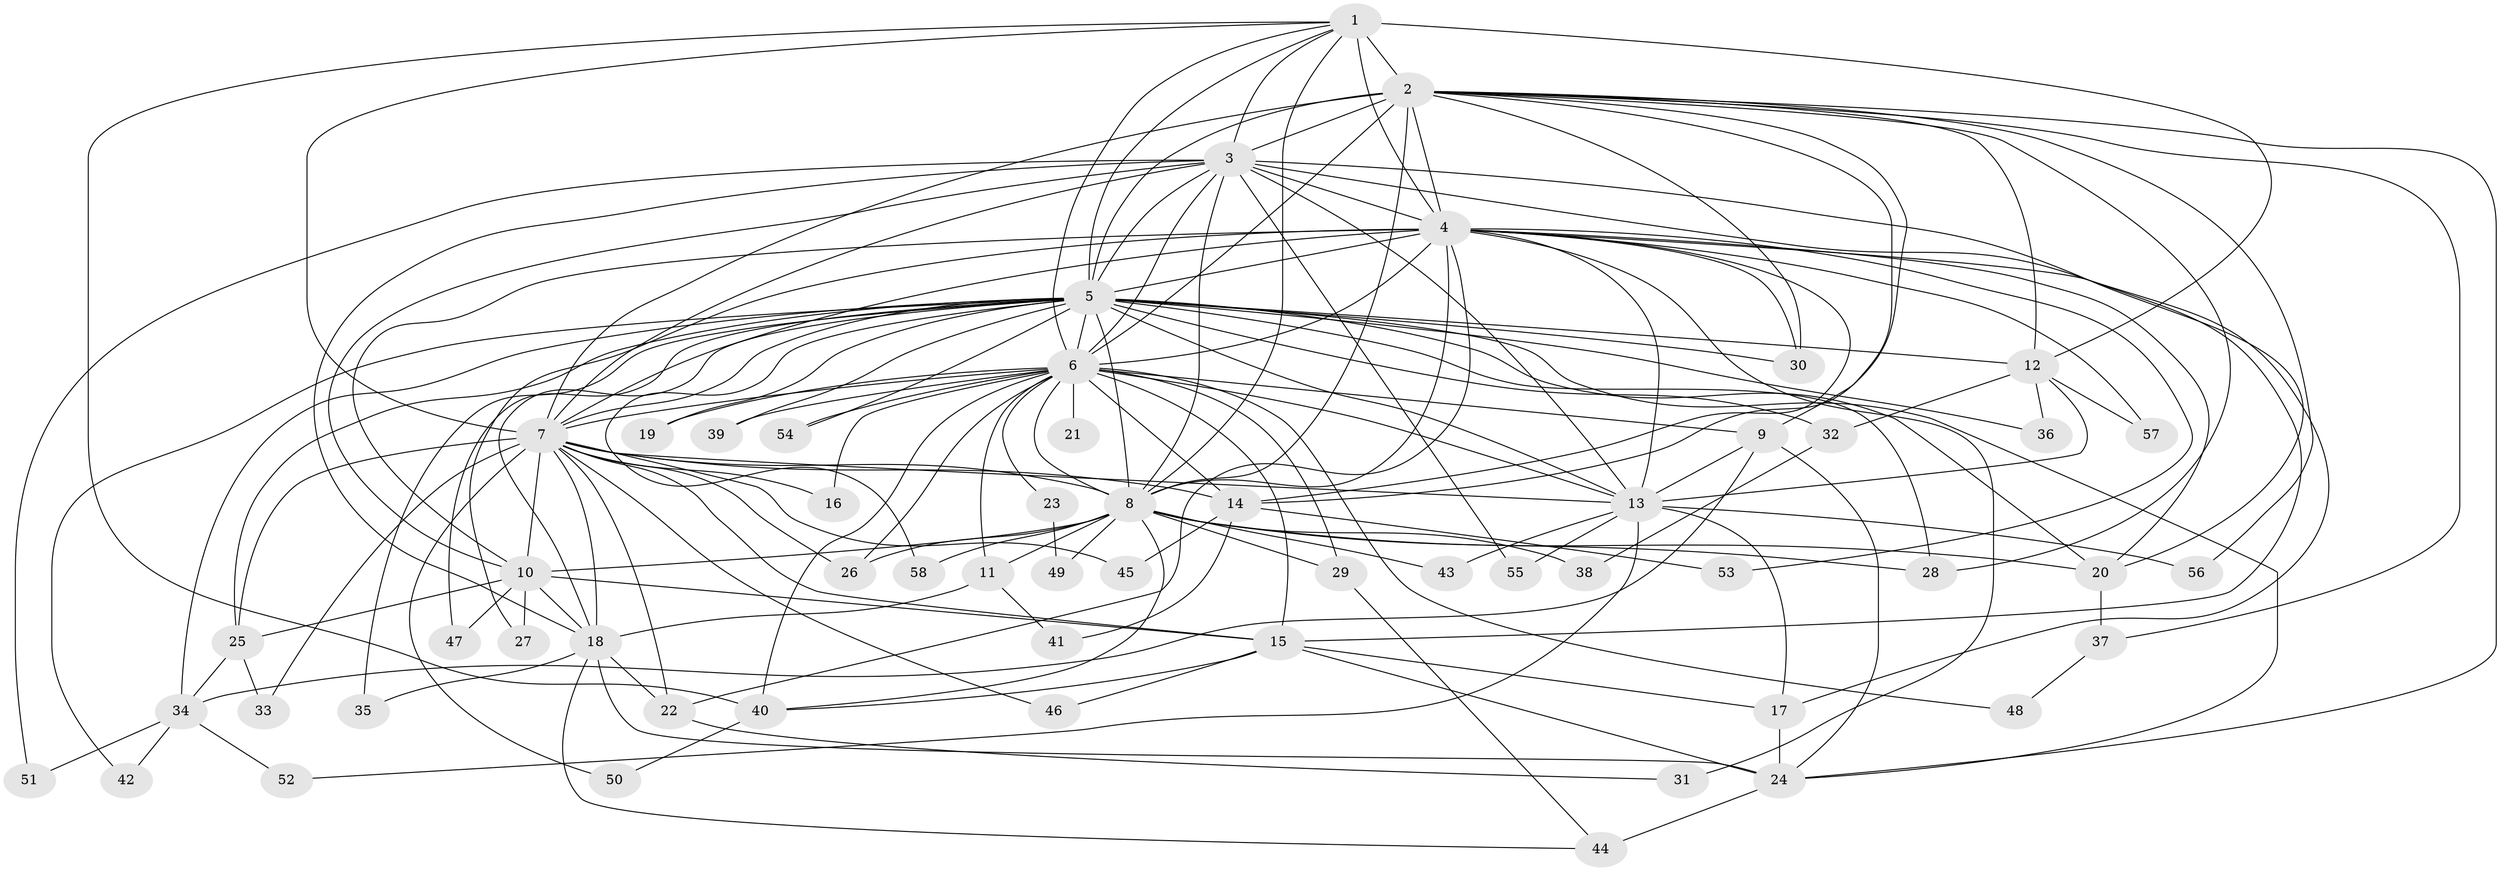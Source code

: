// original degree distribution, {21: 0.008620689655172414, 17: 0.017241379310344827, 15: 0.008620689655172414, 14: 0.008620689655172414, 28: 0.008620689655172414, 29: 0.008620689655172414, 27: 0.008620689655172414, 23: 0.008620689655172414, 12: 0.008620689655172414, 5: 0.034482758620689655, 6: 0.034482758620689655, 4: 0.0603448275862069, 3: 0.1810344827586207, 8: 0.017241379310344827, 2: 0.5517241379310345, 11: 0.008620689655172414, 7: 0.02586206896551724}
// Generated by graph-tools (version 1.1) at 2025/34/03/09/25 02:34:57]
// undirected, 58 vertices, 157 edges
graph export_dot {
graph [start="1"]
  node [color=gray90,style=filled];
  1;
  2;
  3;
  4;
  5;
  6;
  7;
  8;
  9;
  10;
  11;
  12;
  13;
  14;
  15;
  16;
  17;
  18;
  19;
  20;
  21;
  22;
  23;
  24;
  25;
  26;
  27;
  28;
  29;
  30;
  31;
  32;
  33;
  34;
  35;
  36;
  37;
  38;
  39;
  40;
  41;
  42;
  43;
  44;
  45;
  46;
  47;
  48;
  49;
  50;
  51;
  52;
  53;
  54;
  55;
  56;
  57;
  58;
  1 -- 2 [weight=3.0];
  1 -- 3 [weight=2.0];
  1 -- 4 [weight=10.0];
  1 -- 5 [weight=1.0];
  1 -- 6 [weight=1.0];
  1 -- 7 [weight=1.0];
  1 -- 8 [weight=1.0];
  1 -- 12 [weight=1.0];
  1 -- 40 [weight=1.0];
  2 -- 3 [weight=4.0];
  2 -- 4 [weight=2.0];
  2 -- 5 [weight=2.0];
  2 -- 6 [weight=2.0];
  2 -- 7 [weight=3.0];
  2 -- 8 [weight=3.0];
  2 -- 9 [weight=1.0];
  2 -- 12 [weight=2.0];
  2 -- 14 [weight=1.0];
  2 -- 24 [weight=1.0];
  2 -- 28 [weight=1.0];
  2 -- 30 [weight=1.0];
  2 -- 37 [weight=1.0];
  2 -- 56 [weight=1.0];
  3 -- 4 [weight=2.0];
  3 -- 5 [weight=2.0];
  3 -- 6 [weight=2.0];
  3 -- 7 [weight=2.0];
  3 -- 8 [weight=3.0];
  3 -- 10 [weight=1.0];
  3 -- 13 [weight=2.0];
  3 -- 15 [weight=1.0];
  3 -- 18 [weight=1.0];
  3 -- 20 [weight=1.0];
  3 -- 51 [weight=1.0];
  3 -- 55 [weight=1.0];
  4 -- 5 [weight=1.0];
  4 -- 6 [weight=4.0];
  4 -- 7 [weight=2.0];
  4 -- 8 [weight=2.0];
  4 -- 10 [weight=1.0];
  4 -- 13 [weight=2.0];
  4 -- 14 [weight=1.0];
  4 -- 17 [weight=2.0];
  4 -- 20 [weight=1.0];
  4 -- 22 [weight=1.0];
  4 -- 27 [weight=1.0];
  4 -- 30 [weight=1.0];
  4 -- 31 [weight=1.0];
  4 -- 53 [weight=1.0];
  4 -- 57 [weight=1.0];
  5 -- 6 [weight=1.0];
  5 -- 7 [weight=1.0];
  5 -- 8 [weight=2.0];
  5 -- 12 [weight=1.0];
  5 -- 13 [weight=1.0];
  5 -- 18 [weight=1.0];
  5 -- 19 [weight=1.0];
  5 -- 20 [weight=1.0];
  5 -- 24 [weight=1.0];
  5 -- 25 [weight=1.0];
  5 -- 28 [weight=1.0];
  5 -- 30 [weight=1.0];
  5 -- 32 [weight=1.0];
  5 -- 34 [weight=1.0];
  5 -- 35 [weight=1.0];
  5 -- 36 [weight=1.0];
  5 -- 39 [weight=1.0];
  5 -- 42 [weight=1.0];
  5 -- 47 [weight=1.0];
  5 -- 54 [weight=1.0];
  5 -- 58 [weight=1.0];
  6 -- 7 [weight=2.0];
  6 -- 8 [weight=1.0];
  6 -- 9 [weight=1.0];
  6 -- 11 [weight=1.0];
  6 -- 13 [weight=1.0];
  6 -- 14 [weight=1.0];
  6 -- 15 [weight=1.0];
  6 -- 16 [weight=1.0];
  6 -- 19 [weight=1.0];
  6 -- 21 [weight=1.0];
  6 -- 23 [weight=1.0];
  6 -- 26 [weight=1.0];
  6 -- 29 [weight=1.0];
  6 -- 39 [weight=1.0];
  6 -- 40 [weight=1.0];
  6 -- 48 [weight=1.0];
  6 -- 54 [weight=1.0];
  7 -- 8 [weight=1.0];
  7 -- 10 [weight=2.0];
  7 -- 13 [weight=2.0];
  7 -- 14 [weight=1.0];
  7 -- 15 [weight=1.0];
  7 -- 16 [weight=1.0];
  7 -- 18 [weight=1.0];
  7 -- 22 [weight=1.0];
  7 -- 25 [weight=1.0];
  7 -- 26 [weight=1.0];
  7 -- 33 [weight=1.0];
  7 -- 45 [weight=1.0];
  7 -- 46 [weight=1.0];
  7 -- 50 [weight=1.0];
  8 -- 10 [weight=1.0];
  8 -- 11 [weight=1.0];
  8 -- 20 [weight=1.0];
  8 -- 26 [weight=1.0];
  8 -- 28 [weight=1.0];
  8 -- 29 [weight=1.0];
  8 -- 38 [weight=1.0];
  8 -- 40 [weight=1.0];
  8 -- 43 [weight=1.0];
  8 -- 49 [weight=1.0];
  8 -- 58 [weight=1.0];
  9 -- 13 [weight=1.0];
  9 -- 24 [weight=1.0];
  9 -- 34 [weight=1.0];
  10 -- 15 [weight=1.0];
  10 -- 18 [weight=1.0];
  10 -- 25 [weight=2.0];
  10 -- 27 [weight=1.0];
  10 -- 47 [weight=1.0];
  11 -- 18 [weight=1.0];
  11 -- 41 [weight=1.0];
  12 -- 13 [weight=1.0];
  12 -- 32 [weight=1.0];
  12 -- 36 [weight=1.0];
  12 -- 57 [weight=1.0];
  13 -- 17 [weight=2.0];
  13 -- 43 [weight=1.0];
  13 -- 52 [weight=1.0];
  13 -- 55 [weight=1.0];
  13 -- 56 [weight=1.0];
  14 -- 41 [weight=1.0];
  14 -- 45 [weight=1.0];
  14 -- 53 [weight=1.0];
  15 -- 17 [weight=1.0];
  15 -- 24 [weight=1.0];
  15 -- 40 [weight=1.0];
  15 -- 46 [weight=1.0];
  17 -- 24 [weight=6.0];
  18 -- 22 [weight=1.0];
  18 -- 24 [weight=2.0];
  18 -- 35 [weight=1.0];
  18 -- 44 [weight=1.0];
  20 -- 37 [weight=1.0];
  22 -- 31 [weight=1.0];
  23 -- 49 [weight=1.0];
  24 -- 44 [weight=1.0];
  25 -- 33 [weight=1.0];
  25 -- 34 [weight=1.0];
  29 -- 44 [weight=1.0];
  32 -- 38 [weight=1.0];
  34 -- 42 [weight=1.0];
  34 -- 51 [weight=1.0];
  34 -- 52 [weight=1.0];
  37 -- 48 [weight=1.0];
  40 -- 50 [weight=1.0];
}
